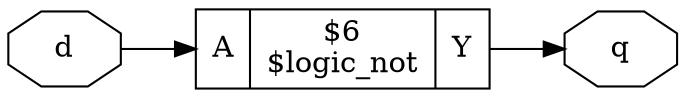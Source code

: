 digraph "alwcont" {
rankdir="LR";
remincross=true;
n2 [ shape=octagon, label="d", color="black", fontcolor="black" ];
n3 [ shape=octagon, label="q", color="black", fontcolor="black" ];
c6 [ shape=record, label="{{<p4> A}|$6\n$logic_not|{<p5> Y}}" ];
n2:e -> c6:p4:w [color="black", label=""];
c6:p5:e -> n3:w [color="black", label=""];
}
